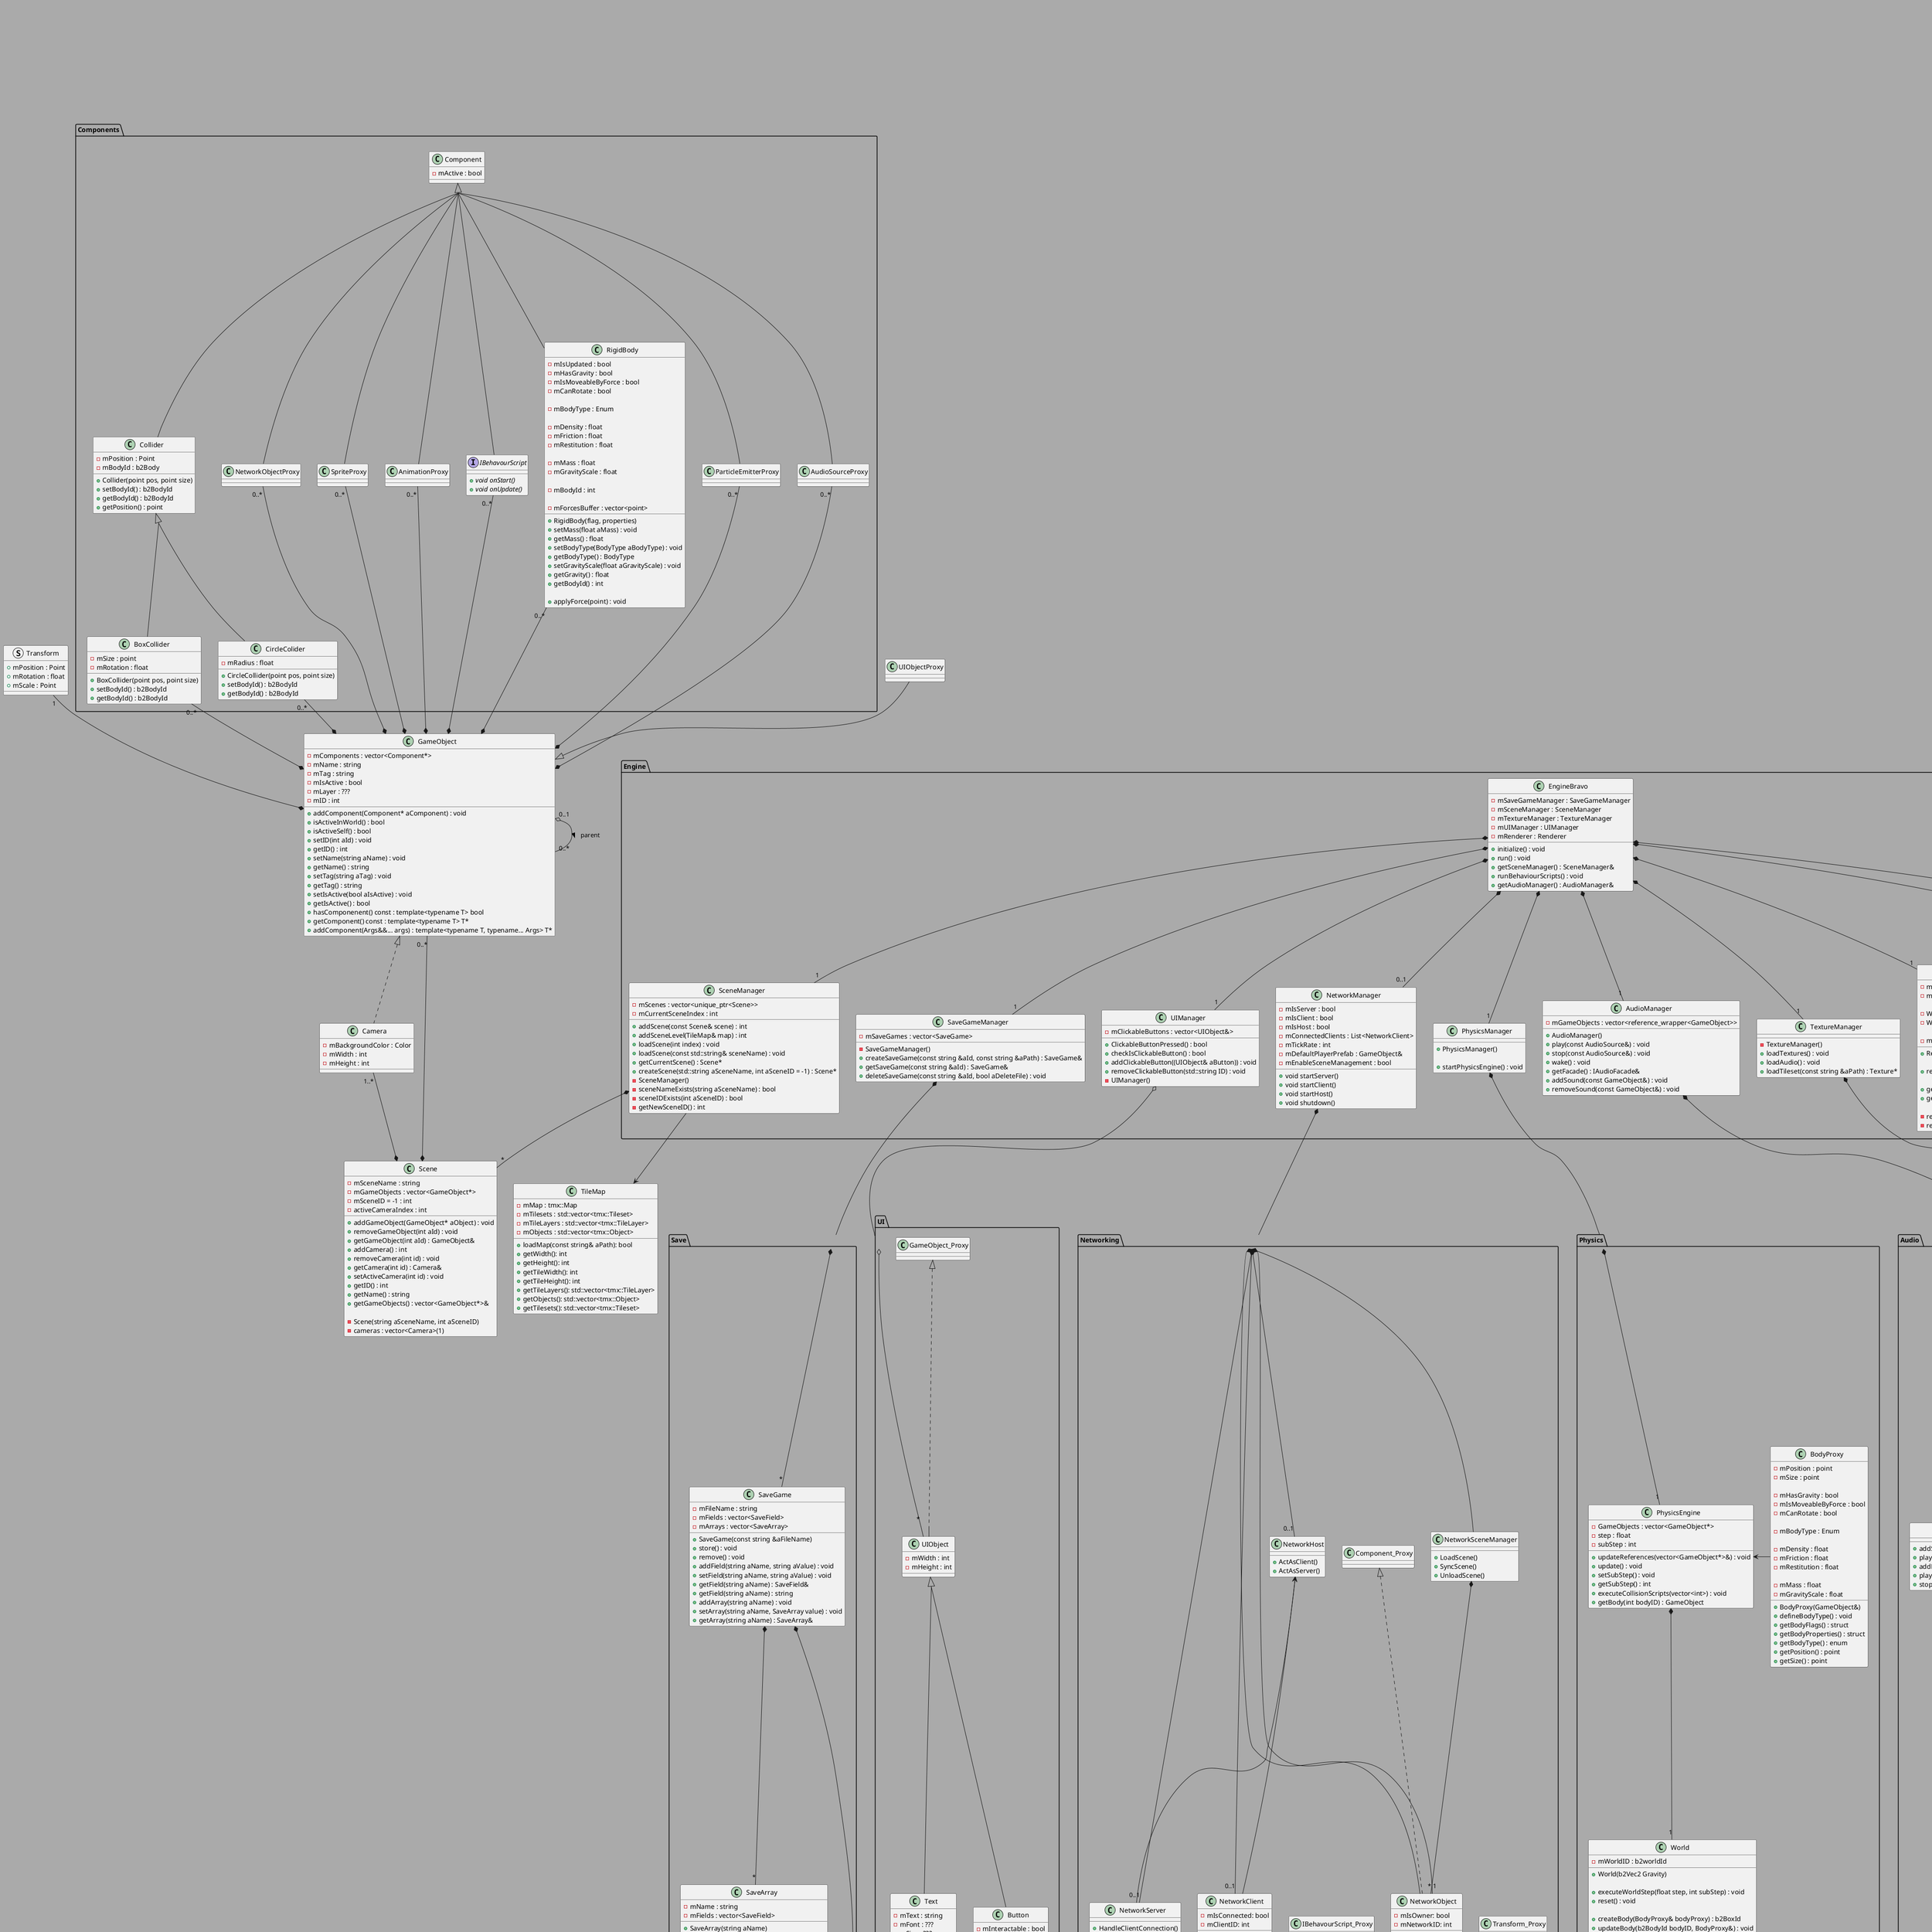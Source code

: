 @startuml class_diagram

' skinparam linetype ortho
skinparam groupInheritance 2
skinparam backgroundColor #AAAAAA

package Components{

class Component{
    - mActive : bool

}

class AudioSourceProxy implements Component{}

class ParticleEmitterProxy implements Component{}

class AnimationProxy implements Component{}

class SpriteProxy implements Component{}

class NetworkObjectProxy implements Component{}


class Collider implements Component{
    + Collider(point pos, point size)
    + setBodyId() : b2BodyId
    + getBodyId() : b2BodyId
    + getPosition() : point

    ' Relative to position of GameObject
    - mPosition : Point 
    - mBodyId : b2Body

    
}

class CircleColider implements Collider{
    + CircleCollider(point pos, point size)
    + setBodyId() : b2BodyId
    + getBodyId() : b2BodyId

    ' Position is middle of circle
    - mRadius : float 
}

class BoxCollider implements Collider{
    + BoxCollider(point pos, point size)
    + setBodyId() : b2BodyId
    + getBodyId() : b2BodyId

    ' Position is middle of box
    - mSize : point
    - mRotation : float
}

class RigidBody implements Component{
    + RigidBody(flag, properties)
    + setMass(float aMass) : void
    + getMass() : float
    + setBodyType(BodyType aBodyType) : void
    + getBodyType() : BodyType
    + setGravityScale(float aGravityScale) : void
    + getGravity() : float
    + getBodyId() : int

    + applyForce(point) : void

    ' SETTERS AND GETTERS FOR MEMBERS
    - mIsUpdated : bool
    - mHasGravity : bool
    - mIsMoveableByForce : bool
    - mCanRotate : bool

    - mBodyType : Enum 

    - mDensity : float
    - mFriction : float
    - mRestitution : float

    - mMass : float
    - mGravityScale : float

    - mBodyId : int

    - mForcesBuffer : vector<point>
}


interface IBehavourScript implements Component{
    + {abstract} void onStart()
    + {abstract} void onUpdate()
}

}



class GameObject{
    + addComponent(Component* aComponent) : void
    + isActiveInWorld() : bool
    + isActiveSelf() : bool
    + setID(int aId) : void
    + getID() : int
    + setName(string aName) : void
    + getName() : string
    + setTag(string aTag) : void
    + getTag() : string
    + setIsActive(bool aIsActive) : void
    + getIsActive() : bool
    + hasComponenent() const : template<typename T> bool
    + getComponent() const : template<typename T> T*
    + addComponent(Args&&... args) : template<typename T, typename... Args> T*

    - mComponents : vector<Component*>
    - mName : string
    - mTag : string
    - mIsActive : bool
    - mLayer : ???
    - mID : int
}

struct Transform{
    + mPosition : Point
    + mRotation : float
    + mScale : Point
 }

package Physics{
class PhysicsEngine {

    + updateReferences(vector<GameObject*>&) : void
    + update() : void
    + setSubStep() : void
    + getSubStep() : int
    + executeCollisionScripts(vector<int>) : void
    + getBody(int bodyID) : GameObject

    - GameObjects : vector<GameObject*>
    - step : float
    - subStep : int

}

class BodyProxy {
    + BodyProxy(GameObject&)
    + defineBodyType() : void
    + getBodyFlags() : struct
    + getBodyProperties() : struct
    + getBodyType() : enum
    + getPosition() : point
    + getSize() : point


    - mPosition : point
    - mSize : point

    - mHasGravity : bool
    - mIsMoveableByForce : bool
    - mCanRotate : bool

    - mBodyType : Enum 

    - mDensity : float
    - mFriction : float
    - mRestitution : float

    - mMass : float
    - mGravityScale : float

}

class World {

    + World(b2Vec2 Gravity)

    + executeWorldStep(float step, int subStep) : void
    + reset() : void

    + createBody(BodyProxy& bodyProxy) : b2BoxId
    + updateBody(b2BodyId bodyID, BodyProxy&) : void
    + applyForce(b2BodyId bodyID, point force): void

    + setPosition(b2BodyId bodyID, point pos) : void
    + setGravity(point gravity) : void

    + getPosition(b2BodyId bodyID) : point
    + getGravity() : point

    + checkContactEvent() : vector<int>

    - mWorldID : b2worldId
}

}

package ParticlePackage{
class Particle {
    + Particle()
    + Particle(Vector2 aPosition, Vector2 aVelocity, float aAcceleration, int aLifeTime, int aMaxLifeTime, Vector2 aSize, Vector2 aSizeShift, float aRotation, float angularVelocity, float angularAcceleration, std::vector<Color> aColorGradient)
    + ~Particle() 

    + update() : void 

    + getPosition() : Vector2 
    + getLifeTime() : float 
    + getSize() : Vector2 
    + getRotation() : float 
    + getColor() : Color 

    - calculateColor() : Color 
    - calculateInterpolatedColor() : Color 
    - getNearestColor() : Color 

    - position : Vector2 
    - velocity : Vector2 
    - acceleration : float 

    - maxLifeTime : int 
    - lifeTimeRemaining : int 
    - initialLifeTime : int 

    - size : Vector2 
    - sizeShift : Vector2 
    - rotation : float 
    - angularVelocity : float 
    - angularAcceleration : float 
    - colorGradient : std::vector<Color> 

    - interpolateColor = true : bool 
}

enum EmitterMode {
    Continuous
    Burst
}

class ParticleEmitter implements Component{
    + ParticleEmitter(EmitterMode aEmitterMode, float aSpeed, float aAcceleration, int aMinLifeTimeMs, int aMaxLifeTimeMs, Vector2 aSize, Vector2 aSizeShift, float aRotation, float angularVelocity, float angularAcceleration, std::vector<Color> aColorGradient)

    + ~ParticleEmitter()

    + update() : void

    + burst(int aAmount) : void

    + setRelativeTransform(Transform aTransform) : void
    + getRelativeTransform() : Transform& 

    + setParticlesPerSecond(int aParticlesPerSecond) : void 
    + setAngle(int aMinAngle, int aMaxAngle) : void 

    + getParticles() : std::vector<Particle>& 

    - spawnParticle() : void 

    - generateRandomVelocity(float aMinSpeed, float aMaxSpeed, int aMinAngle, int aMaxAngle) : Vector2 

    - mRelativeTransform : Transform 

    - mParticlesPerSecond : int 
    - mParticles : std::vector<Particle> 

    - mEmitterMode : EmitterMode 

    - mMinAngle : int 
    - mMaxAngle : int 

    - mMinLifeTimeMs : int 
    - mMaxLifeTimeMs : int 

    - mVelocity : float 
    - mAcceleration : float 
    - mSize : Vector2 
    - mSizeShift : Vector2 
    - mRotation : float 
    - mAngularVelocity : float 
    - mAngularAcceleration : float 
    - mColorGradient : std::vector<Color> 
}

ParticleEmitter *-- "0..*" Particle
ParticleEmitter --> EmitterMode

}

package Save{
class SaveGame {
    - mFileName : string
    - mFields : vector<SaveField>
    - mArrays : vector<SaveArray>
    + SaveGame(const string &aFileName)
    + store() : void
    + remove() : void
    + addField(string aName, string aValue) : void
    + setField(string aName, string aValue) : void
    + getField(string aName) : SaveField&
    + getField(string aName) : string
    + addArray(string aName) : void
    + setArray(string aName, SaveArray value) : void
    + getArray(string aName) : SaveArray&
}

class SaveField {
    - mName : string
    - mValue : string
    + SaveField(string aName)
    + getName() : string
    + setValue(string aValue) : void
    + getValue() : string
}

class SaveArray {
    - mName : string
    - mFields : vector<SaveField>
    + SaveArray(string aName)
    + getName() : string
    + addField(string aName, string aValue) : void
    + setField(string aName, string aValue) : void
    + getField(string aName) : string
}

SaveGame *-- "*" SaveField
SaveGame *-- "*" SaveArray
SaveArray *-- "*" SaveField
}

class Scene {
    + addGameObject(GameObject* aObject) : void
    + removeGameObject(int aId) : void
    + getGameObject(int aId) : GameObject&
    + addCamera() : int
    + removeCamera(int id) : void
    + getCamera(int id) : Camera&
    + setActiveCamera(int id) : void
    + getID() : int
    + getName() : string
    + getGameObjects() : vector<GameObject*>& 

    - Scene(string aSceneName, int aSceneID)
    - mSceneName : string
    - mGameObjects : vector<GameObject*>
    - mSceneID = -1 : int
    - activeCameraIndex : int
    - cameras : vector<Camera>(1)
}

package Engine{

class EngineBravo {
    + initialize() : void
    + run() : void
    + getSceneManager() : SceneManager&
    + runBehaviourScripts() : void
    + getAudioManager() : AudioManager&

    - mSaveGameManager : SaveGameManager 
    - mSceneManager : SceneManager
    - mTextureManager : TextureManager
    - mUIManager : UIManager
    - mRenderer : Renderer
}

class TextureManager {
    - TextureManager()
    + loadTextures() : void
    + loadAudio() : void
    + loadTileset(const string &aPath) : Texture*
}

class AudioResourceManager {
    - mPaths : vector<ComponentPathPair>
    + getPath(const AudioSource&) : string
}

class SceneManager {
    + addScene(const Scene& scene) : int
    + addSceneLevel(TileMap& map) : int
    + loadScene(int index) : void
    + loadScene(const std::string& sceneName) : void
    + getCurrentScene() : Scene*
    + createScene(std::string aSceneName, int aSceneID = -1) : Scene*
    - SceneManager()
    - sceneNameExists(string aSceneName) : bool
    - sceneIDExists(int aSceneID) : bool
    - getNewSceneID() : int
    - mScenes : vector<unique_ptr<Scene>>
    - mCurrentSceneIndex : int
}

class SaveGameManager {
    - SaveGameManager()
    + createSaveGame(const string &aId, const string &aPath) : SaveGame&
    + getSaveGame(const string &aId) : SaveGame&
    + deleteSaveGame(const string &aId, bool aDeleteFile) : void
    - mSaveGames : vector<SaveGame> 
}


class UIManager {
    - mClickableButtons : vector<UIObject&>
    + ClickableButtonPressed() : bool
    + checkIsClickableButton() : bool
    + addClickableButton((UIObject& aButton)) : void
    + removeClickableButton(std::string ID) : void
    - UIManager()
}

class NetworkManager {
    
    
    + void startServer()
    + void startClient()
    + void startHost()
    + void shutdown()


    - mIsServer : bool
    - mIsClient : bool
    - mIsHost : bool
    - mConnectedClients : List<NetworkClient>
    - mTickRate : int
    - mDefaultPlayerPrefab : GameObject&
    - mEnableSceneManagement : bool
}

class PhysicsManager {
    + PhysicsManager()

    + startPhysicsEngine() : void
}

class RenderSystem{
    + RenderSystem()

    + render(Scene* aScene) : void 

    + getRenderer() : Renderer& 
    + getWindow() : Window& 

    - renderSprite(GameObject* aGameObject, Sprite* aSprite) : void 
    - renderAnimation(GameObject* aGameObject, Animation* aAnimation) : void 

    - mRenderer : std::unique_ptr<Renderer> 
    - mWindow : std::unique_ptr<Window> 

    - WindowWidth : int 
    - WindowHeight : int 

    - mBackgroundColor : Color 
}

class AudioManager {
    - mGameObjects : vector<reference_wrapper<GameObject>>
    + AudioManager()
    + play(const AudioSource&) : void
    + stop(const AudioSource&) : void
    + wake() : void
    + getFacade() : IAudioFacade&
    + addSound(const GameObject&) : void
    + removeSound(const GameObject&) : void
}


class ParticleSystem {
    + ParticleSystem()

    + update(Scene* aScene) : void

}

EngineBravo *-- "1" SceneManager
EngineBravo *-- "1" SaveGameManager
EngineBravo *-- "1" UIManager
EngineBravo *-- "1" TextureManager
EngineBravo *-- "0..1" NetworkManager 
EngineBravo *-- "1" PhysicsManager
EngineBravo *-- "1" RenderSystem
EngineBravo *-- "1" AudioManager
EngineBravo *-- "1" AudioResourceManager
EngineBravo *-- "1" ParticleSystem

}



class Camera implements GameObject{
    - mBackgroundColor : Color
    ' Width and Height are rendered area in Game Units
    - mWidth : int
    - mHeight : int

}


class TileMap {
    + loadMap(const string& aPath): bool
    + getWidth(): int
    + getHeight(): int
    + getTileWidth(): int
    + getTileHeight(): int
    + getTileLayers(): std::vector<tmx::TileLayer>
    + getObjects(): std::vector<tmx::Object>
    + getTilesets(): std::vector<tmx::Tileset>

    - mMap : tmx::Map
    - mTilesets : std::vector<tmx::Tileset>
    - mTileLayers : std::vector<tmx::TileLayer>
    - mObjects : std::vector<tmx::Object>
}

package UI{
class UIObject implements GameObject_Proxy{
    - mWidth : int
    - mHeight : int
}

class Button implements UIObject{
    - mInteractable : bool
    - mOnClick : ???
}

class Text implements UIObject{
    - mText : string
    - mFont : ???
    - mSize : ???
    - mAllignment : ???
    - mColor : ???
}

class GameObject_Proxy{}
}

package Audio{
    class Component_Proxy {}

class AudioSource implements Component_Proxy{
    - mFileName : string
    - mPlayOnAwake : bool
    - mLoop : bool
    - mVolume : int
    - mXDirection : int
    - minXDirection : const static int
    - maxXDirection : const static int
    - mMaxVelocity : const static int
    - mXVelocity : int
    + AudioSource(string aPath, bool aIsMusic=false)
    + play(bool aLooping) : void
    + stop() : void 

    + setPlayOnWake(bool aValue) : void
    + getPlayOnWake() : bool
    + setLooping(bool aLooping) : void
    + getLooping() : bool
    + setVolume(unsigned aVolume) : void
    + getVolume() : unsigned
    + setXDirection(int aXDirection) : void
    + getXDirection() : int
    + setXVelocity(int aXVelocity) : void
    + getXVelocity() : int
}

interface IAudioFacade {
    + addSound(string path) : void
    + playSound(string aPath, int aLooping, unsigned aVolume, int aDirection, int aVelocity) : void
    + addMusic(string path) : void
    + playMusic() : void
    + stopMusic() : void
}

'This class is probably useless, because the path can be retrieved directly from the audiosource. The actual functionality it was intended for can be found in the MixerContainer::mSfx
class ComponentPathPair {
    - mComponent : const AudioSource&
    - mPath : const string
}

class MixerFacade implements IAudioFacade {
    - mChannelCount : const unsigned
    - mLastUsedChannel : unsigned
    - findAvailableChannel() : int
}

class MixerContainer {
    // string is the path
    - mSfx : unordered_map<string, Mix_Chunk>
    - mMusic : Mix_Music
    + addSound(string aPath, Mix_Chunk aSound) : void
    + getSound(string aIndex) : Mix_Chunk*
    + addMusic(Mix_Music aMusic) : void
    + getMusic() : Mix_Music*
    + clear() : void
}

MixerFacade *-- MixerContainer

}

package global{
class Input{
    + getInstance() : static Input&

    + Input(const Input&) = delete
    + Input& operator=(const Input&) = delete

    + update() : void 

    + getHeldKeys() : std::vector<Key>& 
    + getDownKeys() : std::vector<Key>& 
    + getUpKeys() : std::vector<Key>& 

    + AnyKey() : bool
    + AnyKeyDown()  : bool 

    + MousePosition() : Point 

    + GetAxis() : double 

    + GetAction(DefAction aDefAction)  : bool 

    + GetKey(Key key)  : bool 

    + GetKeyDown(Key key)  : bool 
    + GetKeyUp(Key key)  : bool 

    + GetMouseButton(MouseButton which)  : bool 
    + GetMouseButtonDown(MouseButton which)  : bool 
    + GetMouseButtonUp(MouseButton which)  : bool 

    + setActiveContext(std::string aContextName) : void 
}


class Time{
    + initialize() : static void 

    + update() : static void

    + deltaTime : static long
    + ticks : static long 

    - startTime : static std::chrono::high_resolution_clock::time_point 
    - lastFrameTime :  static std::chrono::milliseconds
}

class Debug{}

class Color{
    - r : int
    - g : int
    - b : int
    - a : int
}

class FSConverter {
    + FSConverter(string) : FSConverter
    + getResourcePath(const std::string& resourceName) : string
    - findResourcesFolder() : string
    - executablePath() : string
    - resourceDir : string
}
}

package Rendering {

interface IWindow{
    + Window(int aWindowWidth, int aWindowHeight)
    + ~Window()

    + getSize() : Vector2 

    + setFullScreen() : void 
    + setFloating() : void 
    + toggleFullFloating() : void 

    + getSDLWindow() : SDL_Window* 

    - mWindow = nullptr : SDL_Window* 
}

class SDLWindow implements IWindow{
    + Window(int aWindowWidth, int aWindowHeight)
    + ~Window()

    + getSize() : Vector2 

    + setFullScreen() : void 
    + setFloating() : void 
    + toggleFullFloating() : void 

    + getSDLWindow() : SDL_Window* 

    - mWindow = nullptr : SDL_Window* 
}

interface IRenderer {
    + Renderer(Window& window)
    + ~Renderer() 

    + clear(Color aColor) : void 
    + show() : void 

    + renderTexture(Texture& aTexture, Rect aSourceRect, Vector2 aLocation, int aWidth, int aHeight, bool aFlipX,
                       bool aFlipY, float aRotation) : void

    + renderSquare(Vector2 aLocation, int aWidth, int aHeight, Color aColor, bool aFill) : void 

    + getSDLRenderer() : SDL_Renderer*& 

    - mRenderer = nullptr : SDL_Renderer* 

}

class SDLRenderer implements IRenderer {
    + Renderer(Window& window)
    + ~Renderer() 

    + clear(Color aColor) : void 
    + show() : void 

    + renderTexture(Texture& aTexture, Rect aSourceRect, Vector2 aLocation, int aWidth, int aHeight, bool aFlipX,
                       bool aFlipY, float aRotation) : void

    + renderSquare(Vector2 aLocation, int aWidth, int aHeight, Color aColor, bool aFill) : void 

    + getSDLRenderer() : SDL_Renderer*& 

    - mRenderer = nullptr : SDL_Renderer* 

}

class Sprite implements Component{
    + Sprite(Texture* aTexture, int aWidth, int aHeight, Rect aSourceRect = Rect())
    + ~Sprite()

    + Texture* getTexture()

    + getRelativePosition() : Transform 
    + setRelativePosition(Transform aNewTransform) : void 

    + getSource() : Rect 
    + setSource(Rect aSourceRect) : void

    +  setFlipX(bool state) { mFlipX = state; } : void
    +  getFlipX() { return mFlipX; } : bool

    +  setFlipY(bool state) { mFlipY = state; } : void
    +  getFlipY() { return mFlipY; } : bool

    +  setWidth(int aWidth) { mWidth = aWidth; } : void
    +  getWidth() { return mWidth; } : int

    +  setHeight(int aHeight) { mHeight = aHeight; } : void
    +  getHeight() { return mHeight; } : int

    - Texture* mTexture = nullptr;
    - Transform mTransform;

    - Rect mSourceRect;

    - std::string mSprite;
    - int mWidth = 0;
    - int mHeight = 0;
    - bool mFlipX;
    - bool mFlipY;

    - int mLayer;
}

class Animation implements Component{
    + Animation(std::vector<Sprite*> aAnimationFrames, int aTimeBetweenFrames, bool aIsLooping = false)
    + ~Animation()

    + getTransform() : Transform 
    + setTransform(Transform aNewTransform) : void 

    + getFrame(int aFrameIndex) : Sprite* 
    + getFrameAtTime(long aTime) : Sprite* 

    + getTimeBetweenFrames() : int 
    + setTimeBetweenFrames(int aTimeBetweenFrames) : void 

    + setFlipX(bool state) : void 
    + getFlipX() : bool 

    + setFlipY(bool state) : void 
    + getFlipY() : bool 

    + isLooping() : bool 
    + setIsLooping(bool aIsLooping) : void 

    + getFrameCount() : int 

    - mTransform : Transform 

    - mFlipX : bool 
    - mFlipY : bool 

    - mAnimationFrames : std::vector<Sprite*> 
    - mTimeBetweenFrames : int 
    - mIsLooping : bool 
}

class Texture {
    + Texture(SDL_Texture* aTexture)
    + ~Texture()

    + SDL_Texture* getSDLTexture();

    - SDL_Texture* mTexture = nullptr;

    - bool mTextureLoaded = false;
}


}

package Networking{
class NetworkObject implements Component_Proxy{
    + spawn() : void
    + despawn() : void
    + getNetworkID(): int

    - mIsOwner: bool
    - mNetworkID: int
}

interface INetworkBehaviour implements IBehavourScript_Proxy{
    + {abstract} void serverRpc()
    + {abstract} void clientRpc()
    + {abstract} void OnNetworkSpawn()
    
}

' Template class for network variables
class NetworkVariable{
    + networkVariable(WritePermission)
    + T Value
    
}

class IBehavourScript_Proxy{}

' Maybe not needed
class NetworkTransform implements Transform_Proxy{
    + UpdateTransform()
    + SyncPosition()
    + Interpolate()
}

class Transform_Proxy{}

class NetworkClient {
    + ConnectToServer()
    + SendGameState()
    + ReceiveGameState()

    - mIsConnected: bool
    - mClientID: int
}

class NetworkServer {
    + HandleClientConnection()
    + ReceiveGameState()
    + SendGameState()
}

class NetworkHost {
    + ActAsClient()
    + ActAsServer()
}

' class NetworkMessage {
'     + Serialize()
'     + Deserialize()
'     + SendMessage()
'     - mMessageType: string
' }

class NetworkSceneManager {
    + LoadScene()
    + SyncScene()
    + UnloadScene()
}

' class NetworkInputManager {
'     + CaptureInput()
'     + SendInput()
'     + ApplyInputPrediction()
' }

' class NetworkReplicationManager {
'     + ReplicateObjectState()
'     + SyncWithClients()
'     + ApplyInterpolation()
' }

' class AuthorityManager {
'     + AssignAuthority()
'     + RequestControl()
'     - mObjectAuthority: string
' }

class INetworkSerializable {
    + {abstract} NetworkSerialize()
    ' + Deserialize()
}

class Component_Proxy{
}

' NetworkManager <-- AuthorityManager

NetworkObject *-- "*" INetworkBehaviour
NetworkObject -- NetworkTransform

INetworkBehaviour <-- NetworkVariable
INetworkBehaviour <-- INetworkSerializable

' NetworkClient --> NetworkInputManager
' NetworkClient --> NetworkMessage
' NetworkClient --> NetworkReplicationManager

' NetworkServer --> NetworkMessage
' NetworkServer --> NetworkReplicationManager


NetworkHost <-- NetworkServer
NetworkHost <-- NetworkClient

' AuthorityManager <-- NetworkObject
NetworkSceneManager *-- "*" NetworkObject

}

NetworkManager *-- Networking

Networking *-- NetworkObject
Networking *-- "0..1"NetworkClient
Networking *-- "0..1"NetworkServer
Networking *-- "0..1"NetworkHost
Networking *-- NetworkSceneManager
Networking *-- "1" NetworkObject

GameObject *-up- "0..*" AudioSourceProxy
GameObject *-up- "0..*" ParticleEmitterProxy
GameObject *-up- "0..*" CircleColider
GameObject *-up- "0..*" BoxCollider
GameObject *-up- "0..*" RigidBody
GameObject *-up- "0..*" IBehavourScript
GameObject *-up- "0..*" AnimationProxy
GameObject *-up- "0..*" SpriteProxy
GameObject *-up- "1" Transform
GameObject "0..1" o-- "0..*" GameObject : parent >
GameObject *-- "0..*" NetworkObjectProxy
UIObjectProxy --|> GameObject


Scene *-- "0..*" GameObject
Camera "1..*" --*  Scene

' Save
SaveGameManager *-- Save
Save *-- "*" SaveGame


SceneManager *-- "*" Scene


' UI
UIManager o-- UI
UI o-- "*" UIObject


SceneManager --> TileMap

AudioManager *-- Audio

Audio *--IAudioFacade
Audio <-- ComponentPathPair

TextureManager *-- "0..*" Texture

PhysicsManager *-- Physics
Physics *-- "1" PhysicsEngine

PhysicsEngine *-- "1" World
BodyProxy -left-> PhysicsEngine


' Rendering
RenderSystem *-- Rendering
Rendering *-- "1" IRenderer
Rendering *-- "1" IWindow

Animation  *-- "2..*" Sprite
Sprite *-up- "1" Texture


' Particle
ParticlePackage *-down- "*" ParticleEmitter
ParticleSystem *-down- ParticlePackage


@enduml
